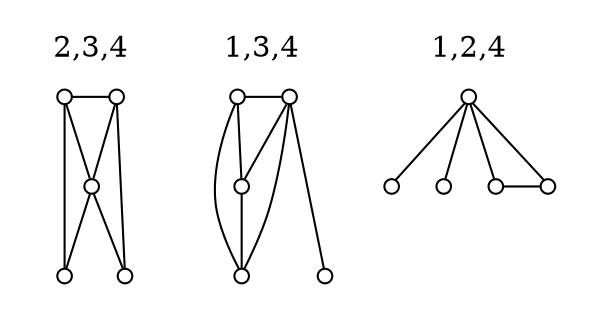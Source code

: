strict graph  {
    node [shape=circle, width=0.1, height=0.1; label=""]
	graph [style=filled, color=white];
    subgraph cluster_g2_3_4 {
        label="2,3,4";
        g2_3_4_a -- g2_3_4_b;
        g2_3_4_a -- g2_3_4_c;
        g2_3_4_a -- g2_3_4_d;
        g2_3_4_b -- g2_3_4_c;
        g2_3_4_b -- g2_3_4_e;
        g2_3_4_c -- g2_3_4_d;
        g2_3_4_c -- g2_3_4_e;
        {rank = same; g2_3_4_a, g2_3_4_b; }
        {rank = same; g2_3_4_d, g2_3_4_e; }
    }
    subgraph cluster_g1_3_4 {
        label="1,3,4"
        g1_3_4_a -- g1_3_4_b;
        g1_3_4_a -- g1_3_4_c;
        g1_3_4_a -- g1_3_4_d;
        g1_3_4_b -- g1_3_4_c;
        g1_3_4_b -- g1_3_4_d;
        g1_3_4_b -- g1_3_4_e;
        g1_3_4_c -- g1_3_4_d;
        {rank = same; g1_3_4_a, g1_3_4_b; }
        {rank = same; g1_3_4_d, g1_3_4_e; }
    }
    subgraph cluster_g1_2_4 {
        label="1,2,4"
        g1_2_4_a -- g1_2_4_b;
        g1_2_4_a -- g1_2_4_c;
        g1_2_4_a -- g1_2_4_d;
        g1_2_4_a -- g1_2_4_e;
        g1_2_4_d -- g1_2_4_e;
        {rank = same; g1_2_4_b, g1_2_4_c; }
        {rank = same; g1_2_4_d, g1_2_4_e; }
    }
}
